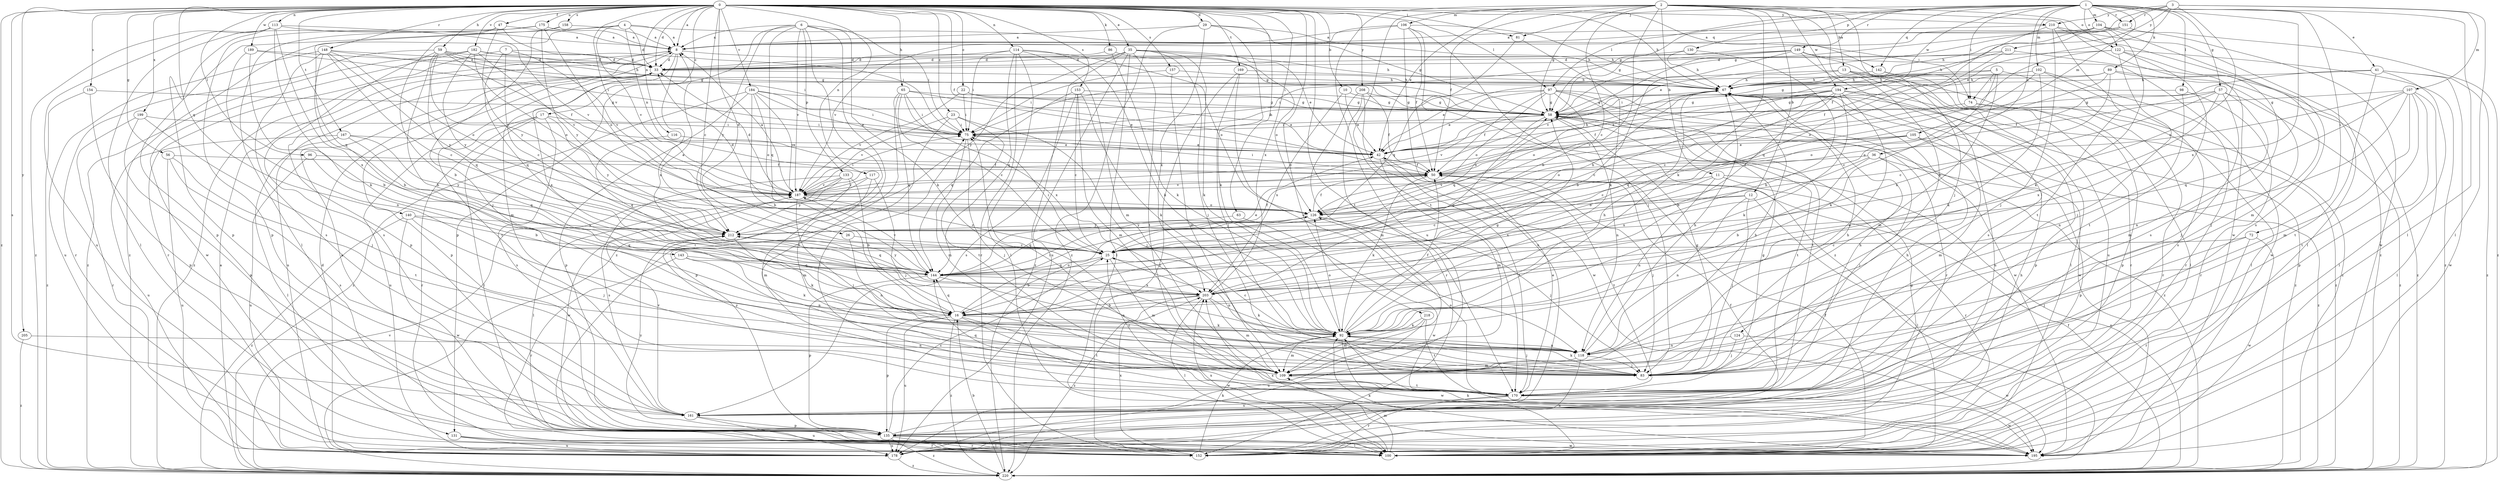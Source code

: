 strict digraph  {
0;
1;
2;
3;
4;
5;
6;
7;
8;
10;
11;
12;
13;
16;
17;
22;
23;
25;
26;
29;
33;
35;
36;
41;
42;
47;
50;
56;
57;
58;
59;
63;
65;
67;
72;
74;
75;
81;
83;
86;
89;
92;
96;
97;
98;
100;
102;
104;
105;
106;
107;
109;
113;
114;
116;
117;
118;
122;
124;
126;
130;
131;
133;
135;
140;
142;
143;
144;
148;
149;
151;
152;
153;
154;
157;
158;
161;
167;
169;
170;
175;
178;
182;
184;
187;
189;
194;
195;
199;
203;
205;
208;
210;
211;
212;
218;
220;
0 -> 8  [label=a];
0 -> 10  [label=b];
0 -> 17  [label=c];
0 -> 22  [label=c];
0 -> 23  [label=c];
0 -> 25  [label=c];
0 -> 26  [label=d];
0 -> 29  [label=d];
0 -> 33  [label=d];
0 -> 35  [label=e];
0 -> 47  [label=f];
0 -> 50  [label=f];
0 -> 56  [label=g];
0 -> 59  [label=h];
0 -> 63  [label=h];
0 -> 65  [label=h];
0 -> 67  [label=h];
0 -> 81  [label=j];
0 -> 86  [label=k];
0 -> 96  [label=l];
0 -> 97  [label=l];
0 -> 113  [label=n];
0 -> 114  [label=n];
0 -> 116  [label=n];
0 -> 117  [label=n];
0 -> 140  [label=q];
0 -> 142  [label=q];
0 -> 148  [label=r];
0 -> 153  [label=s];
0 -> 154  [label=s];
0 -> 157  [label=s];
0 -> 158  [label=s];
0 -> 161  [label=s];
0 -> 167  [label=t];
0 -> 169  [label=t];
0 -> 170  [label=t];
0 -> 175  [label=u];
0 -> 182  [label=v];
0 -> 184  [label=v];
0 -> 187  [label=v];
0 -> 189  [label=w];
0 -> 199  [label=x];
0 -> 203  [label=x];
0 -> 205  [label=y];
0 -> 208  [label=y];
0 -> 210  [label=y];
0 -> 218  [label=z];
0 -> 220  [label=z];
1 -> 36  [label=e];
1 -> 41  [label=e];
1 -> 57  [label=g];
1 -> 58  [label=g];
1 -> 72  [label=i];
1 -> 74  [label=i];
1 -> 81  [label=j];
1 -> 89  [label=k];
1 -> 97  [label=l];
1 -> 98  [label=l];
1 -> 100  [label=l];
1 -> 102  [label=m];
1 -> 104  [label=m];
1 -> 105  [label=m];
1 -> 122  [label=o];
1 -> 130  [label=p];
1 -> 142  [label=q];
1 -> 149  [label=r];
1 -> 151  [label=r];
1 -> 194  [label=w];
1 -> 203  [label=x];
2 -> 11  [label=b];
2 -> 12  [label=b];
2 -> 13  [label=b];
2 -> 16  [label=b];
2 -> 25  [label=c];
2 -> 42  [label=e];
2 -> 50  [label=f];
2 -> 58  [label=g];
2 -> 83  [label=j];
2 -> 92  [label=k];
2 -> 106  [label=m];
2 -> 122  [label=o];
2 -> 124  [label=o];
2 -> 170  [label=t];
2 -> 178  [label=u];
2 -> 194  [label=w];
2 -> 195  [label=w];
3 -> 25  [label=c];
3 -> 42  [label=e];
3 -> 58  [label=g];
3 -> 100  [label=l];
3 -> 107  [label=m];
3 -> 151  [label=r];
3 -> 210  [label=y];
3 -> 211  [label=y];
4 -> 8  [label=a];
4 -> 33  [label=d];
4 -> 74  [label=i];
4 -> 117  [label=n];
4 -> 131  [label=p];
4 -> 143  [label=q];
4 -> 187  [label=v];
5 -> 67  [label=h];
5 -> 74  [label=i];
5 -> 75  [label=i];
5 -> 92  [label=k];
5 -> 100  [label=l];
5 -> 109  [label=m];
6 -> 8  [label=a];
6 -> 75  [label=i];
6 -> 92  [label=k];
6 -> 100  [label=l];
6 -> 131  [label=p];
6 -> 133  [label=p];
6 -> 144  [label=q];
6 -> 187  [label=v];
6 -> 212  [label=y];
6 -> 220  [label=z];
7 -> 25  [label=c];
7 -> 33  [label=d];
7 -> 144  [label=q];
7 -> 152  [label=r];
7 -> 187  [label=v];
8 -> 33  [label=d];
8 -> 58  [label=g];
8 -> 109  [label=m];
8 -> 135  [label=p];
8 -> 203  [label=x];
8 -> 220  [label=z];
10 -> 42  [label=e];
10 -> 58  [label=g];
10 -> 203  [label=x];
11 -> 118  [label=n];
11 -> 152  [label=r];
11 -> 187  [label=v];
11 -> 203  [label=x];
11 -> 220  [label=z];
12 -> 25  [label=c];
12 -> 83  [label=j];
12 -> 100  [label=l];
12 -> 118  [label=n];
12 -> 126  [label=o];
13 -> 42  [label=e];
13 -> 67  [label=h];
13 -> 100  [label=l];
13 -> 178  [label=u];
13 -> 220  [label=z];
16 -> 92  [label=k];
16 -> 126  [label=o];
16 -> 135  [label=p];
16 -> 144  [label=q];
16 -> 170  [label=t];
16 -> 178  [label=u];
16 -> 195  [label=w];
16 -> 220  [label=z];
17 -> 75  [label=i];
17 -> 100  [label=l];
17 -> 152  [label=r];
17 -> 161  [label=s];
17 -> 178  [label=u];
17 -> 212  [label=y];
22 -> 42  [label=e];
22 -> 58  [label=g];
22 -> 75  [label=i];
22 -> 187  [label=v];
23 -> 75  [label=i];
23 -> 83  [label=j];
23 -> 135  [label=p];
23 -> 170  [label=t];
23 -> 187  [label=v];
25 -> 8  [label=a];
25 -> 16  [label=b];
25 -> 75  [label=i];
25 -> 109  [label=m];
25 -> 118  [label=n];
25 -> 144  [label=q];
26 -> 25  [label=c];
26 -> 118  [label=n];
29 -> 8  [label=a];
29 -> 58  [label=g];
29 -> 67  [label=h];
29 -> 92  [label=k];
29 -> 203  [label=x];
29 -> 220  [label=z];
33 -> 67  [label=h];
33 -> 135  [label=p];
33 -> 170  [label=t];
33 -> 178  [label=u];
33 -> 203  [label=x];
35 -> 33  [label=d];
35 -> 42  [label=e];
35 -> 67  [label=h];
35 -> 83  [label=j];
35 -> 92  [label=k];
35 -> 100  [label=l];
35 -> 170  [label=t];
35 -> 178  [label=u];
35 -> 212  [label=y];
35 -> 220  [label=z];
36 -> 16  [label=b];
36 -> 50  [label=f];
36 -> 83  [label=j];
36 -> 135  [label=p];
36 -> 203  [label=x];
41 -> 50  [label=f];
41 -> 67  [label=h];
41 -> 100  [label=l];
41 -> 170  [label=t];
41 -> 195  [label=w];
41 -> 220  [label=z];
42 -> 50  [label=f];
42 -> 67  [label=h];
42 -> 109  [label=m];
42 -> 170  [label=t];
47 -> 8  [label=a];
47 -> 16  [label=b];
47 -> 75  [label=i];
47 -> 100  [label=l];
47 -> 212  [label=y];
50 -> 75  [label=i];
50 -> 83  [label=j];
50 -> 92  [label=k];
50 -> 170  [label=t];
50 -> 187  [label=v];
56 -> 50  [label=f];
56 -> 161  [label=s];
56 -> 170  [label=t];
56 -> 178  [label=u];
57 -> 25  [label=c];
57 -> 58  [label=g];
57 -> 83  [label=j];
57 -> 109  [label=m];
57 -> 126  [label=o];
57 -> 203  [label=x];
57 -> 220  [label=z];
58 -> 75  [label=i];
58 -> 118  [label=n];
58 -> 126  [label=o];
58 -> 170  [label=t];
58 -> 187  [label=v];
58 -> 220  [label=z];
59 -> 16  [label=b];
59 -> 33  [label=d];
59 -> 50  [label=f];
59 -> 67  [label=h];
59 -> 75  [label=i];
59 -> 144  [label=q];
59 -> 152  [label=r];
59 -> 161  [label=s];
59 -> 187  [label=v];
63 -> 195  [label=w];
63 -> 212  [label=y];
65 -> 25  [label=c];
65 -> 42  [label=e];
65 -> 58  [label=g];
65 -> 75  [label=i];
65 -> 144  [label=q];
65 -> 170  [label=t];
65 -> 203  [label=x];
67 -> 58  [label=g];
67 -> 126  [label=o];
67 -> 195  [label=w];
67 -> 220  [label=z];
72 -> 25  [label=c];
72 -> 83  [label=j];
72 -> 152  [label=r];
72 -> 195  [label=w];
74 -> 135  [label=p];
74 -> 152  [label=r];
74 -> 187  [label=v];
75 -> 42  [label=e];
75 -> 83  [label=j];
75 -> 109  [label=m];
81 -> 92  [label=k];
81 -> 144  [label=q];
83 -> 58  [label=g];
83 -> 67  [label=h];
83 -> 92  [label=k];
86 -> 33  [label=d];
86 -> 92  [label=k];
86 -> 126  [label=o];
89 -> 25  [label=c];
89 -> 67  [label=h];
89 -> 75  [label=i];
89 -> 83  [label=j];
89 -> 203  [label=x];
89 -> 220  [label=z];
92 -> 25  [label=c];
92 -> 50  [label=f];
92 -> 58  [label=g];
92 -> 67  [label=h];
92 -> 83  [label=j];
92 -> 109  [label=m];
92 -> 118  [label=n];
92 -> 126  [label=o];
92 -> 195  [label=w];
96 -> 16  [label=b];
96 -> 50  [label=f];
96 -> 178  [label=u];
97 -> 42  [label=e];
97 -> 50  [label=f];
97 -> 58  [label=g];
97 -> 75  [label=i];
97 -> 126  [label=o];
97 -> 144  [label=q];
97 -> 152  [label=r];
97 -> 170  [label=t];
97 -> 195  [label=w];
98 -> 58  [label=g];
98 -> 118  [label=n];
98 -> 152  [label=r];
100 -> 8  [label=a];
100 -> 50  [label=f];
100 -> 92  [label=k];
100 -> 109  [label=m];
100 -> 203  [label=x];
102 -> 25  [label=c];
102 -> 58  [label=g];
102 -> 67  [label=h];
102 -> 92  [label=k];
102 -> 152  [label=r];
102 -> 161  [label=s];
104 -> 8  [label=a];
104 -> 42  [label=e];
104 -> 58  [label=g];
104 -> 92  [label=k];
104 -> 161  [label=s];
104 -> 195  [label=w];
105 -> 25  [label=c];
105 -> 42  [label=e];
105 -> 109  [label=m];
105 -> 126  [label=o];
105 -> 220  [label=z];
106 -> 8  [label=a];
106 -> 50  [label=f];
106 -> 67  [label=h];
106 -> 83  [label=j];
106 -> 178  [label=u];
106 -> 187  [label=v];
106 -> 220  [label=z];
107 -> 58  [label=g];
107 -> 100  [label=l];
107 -> 109  [label=m];
107 -> 118  [label=n];
107 -> 126  [label=o];
107 -> 135  [label=p];
107 -> 144  [label=q];
107 -> 170  [label=t];
109 -> 67  [label=h];
109 -> 75  [label=i];
109 -> 170  [label=t];
109 -> 212  [label=y];
113 -> 8  [label=a];
113 -> 92  [label=k];
113 -> 135  [label=p];
113 -> 178  [label=u];
113 -> 187  [label=v];
113 -> 203  [label=x];
113 -> 220  [label=z];
114 -> 33  [label=d];
114 -> 75  [label=i];
114 -> 92  [label=k];
114 -> 100  [label=l];
114 -> 109  [label=m];
114 -> 126  [label=o];
114 -> 144  [label=q];
114 -> 152  [label=r];
116 -> 42  [label=e];
116 -> 144  [label=q];
117 -> 83  [label=j];
117 -> 109  [label=m];
117 -> 187  [label=v];
117 -> 212  [label=y];
118 -> 67  [label=h];
118 -> 83  [label=j];
118 -> 109  [label=m];
118 -> 178  [label=u];
122 -> 33  [label=d];
122 -> 83  [label=j];
122 -> 126  [label=o];
122 -> 161  [label=s];
122 -> 170  [label=t];
122 -> 220  [label=z];
124 -> 83  [label=j];
124 -> 118  [label=n];
124 -> 195  [label=w];
126 -> 33  [label=d];
126 -> 50  [label=f];
126 -> 83  [label=j];
126 -> 144  [label=q];
126 -> 212  [label=y];
130 -> 16  [label=b];
130 -> 33  [label=d];
130 -> 67  [label=h];
131 -> 100  [label=l];
131 -> 152  [label=r];
131 -> 178  [label=u];
133 -> 16  [label=b];
133 -> 100  [label=l];
133 -> 109  [label=m];
133 -> 161  [label=s];
133 -> 187  [label=v];
133 -> 195  [label=w];
135 -> 25  [label=c];
135 -> 50  [label=f];
135 -> 100  [label=l];
135 -> 152  [label=r];
135 -> 178  [label=u];
135 -> 195  [label=w];
135 -> 212  [label=y];
135 -> 220  [label=z];
140 -> 83  [label=j];
140 -> 144  [label=q];
140 -> 195  [label=w];
140 -> 212  [label=y];
140 -> 220  [label=z];
142 -> 67  [label=h];
142 -> 100  [label=l];
142 -> 152  [label=r];
143 -> 92  [label=k];
143 -> 118  [label=n];
143 -> 144  [label=q];
143 -> 152  [label=r];
144 -> 42  [label=e];
144 -> 118  [label=n];
144 -> 135  [label=p];
144 -> 187  [label=v];
144 -> 203  [label=x];
144 -> 212  [label=y];
148 -> 16  [label=b];
148 -> 25  [label=c];
148 -> 33  [label=d];
148 -> 58  [label=g];
148 -> 126  [label=o];
148 -> 161  [label=s];
148 -> 178  [label=u];
148 -> 212  [label=y];
149 -> 16  [label=b];
149 -> 33  [label=d];
149 -> 75  [label=i];
149 -> 161  [label=s];
149 -> 178  [label=u];
149 -> 187  [label=v];
149 -> 195  [label=w];
151 -> 8  [label=a];
151 -> 50  [label=f];
151 -> 67  [label=h];
151 -> 220  [label=z];
152 -> 92  [label=k];
152 -> 203  [label=x];
153 -> 25  [label=c];
153 -> 58  [label=g];
153 -> 92  [label=k];
153 -> 109  [label=m];
153 -> 144  [label=q];
153 -> 161  [label=s];
154 -> 58  [label=g];
154 -> 135  [label=p];
154 -> 220  [label=z];
157 -> 67  [label=h];
157 -> 75  [label=i];
157 -> 109  [label=m];
158 -> 8  [label=a];
158 -> 83  [label=j];
158 -> 220  [label=z];
161 -> 67  [label=h];
161 -> 135  [label=p];
161 -> 178  [label=u];
161 -> 187  [label=v];
167 -> 42  [label=e];
167 -> 100  [label=l];
167 -> 144  [label=q];
167 -> 178  [label=u];
167 -> 212  [label=y];
169 -> 67  [label=h];
169 -> 83  [label=j];
169 -> 118  [label=n];
169 -> 152  [label=r];
170 -> 25  [label=c];
170 -> 42  [label=e];
170 -> 58  [label=g];
170 -> 67  [label=h];
170 -> 75  [label=i];
170 -> 126  [label=o];
170 -> 144  [label=q];
170 -> 152  [label=r];
170 -> 161  [label=s];
170 -> 195  [label=w];
175 -> 8  [label=a];
175 -> 100  [label=l];
175 -> 126  [label=o];
175 -> 135  [label=p];
175 -> 212  [label=y];
178 -> 33  [label=d];
178 -> 58  [label=g];
178 -> 67  [label=h];
178 -> 220  [label=z];
182 -> 33  [label=d];
182 -> 58  [label=g];
182 -> 126  [label=o];
182 -> 187  [label=v];
182 -> 195  [label=w];
182 -> 212  [label=y];
182 -> 220  [label=z];
184 -> 16  [label=b];
184 -> 42  [label=e];
184 -> 58  [label=g];
184 -> 75  [label=i];
184 -> 126  [label=o];
184 -> 135  [label=p];
184 -> 187  [label=v];
184 -> 220  [label=z];
187 -> 8  [label=a];
187 -> 25  [label=c];
187 -> 33  [label=d];
187 -> 75  [label=i];
187 -> 83  [label=j];
187 -> 126  [label=o];
189 -> 16  [label=b];
189 -> 33  [label=d];
189 -> 75  [label=i];
189 -> 118  [label=n];
194 -> 16  [label=b];
194 -> 25  [label=c];
194 -> 42  [label=e];
194 -> 50  [label=f];
194 -> 58  [label=g];
194 -> 92  [label=k];
194 -> 118  [label=n];
194 -> 135  [label=p];
194 -> 144  [label=q];
194 -> 220  [label=z];
195 -> 92  [label=k];
195 -> 203  [label=x];
199 -> 75  [label=i];
199 -> 83  [label=j];
199 -> 135  [label=p];
199 -> 152  [label=r];
203 -> 16  [label=b];
203 -> 58  [label=g];
203 -> 92  [label=k];
203 -> 100  [label=l];
203 -> 109  [label=m];
203 -> 220  [label=z];
205 -> 118  [label=n];
205 -> 220  [label=z];
208 -> 50  [label=f];
208 -> 58  [label=g];
208 -> 109  [label=m];
208 -> 152  [label=r];
208 -> 195  [label=w];
210 -> 8  [label=a];
210 -> 83  [label=j];
210 -> 100  [label=l];
210 -> 144  [label=q];
210 -> 170  [label=t];
210 -> 220  [label=z];
211 -> 33  [label=d];
211 -> 50  [label=f];
211 -> 67  [label=h];
211 -> 109  [label=m];
212 -> 25  [label=c];
212 -> 50  [label=f];
212 -> 67  [label=h];
212 -> 92  [label=k];
212 -> 144  [label=q];
218 -> 92  [label=k];
218 -> 109  [label=m];
218 -> 170  [label=t];
218 -> 178  [label=u];
220 -> 8  [label=a];
220 -> 16  [label=b];
220 -> 50  [label=f];
220 -> 187  [label=v];
}
